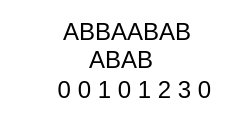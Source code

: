 <mxfile version="24.0.6" type="onedrive">
  <diagram name="第 1 页" id="JoRhOa_39hkZp3uALcYy">
    <mxGraphModel grid="1" page="1" gridSize="10" guides="1" tooltips="1" connect="1" arrows="1" fold="1" pageScale="1" pageWidth="827" pageHeight="1169" math="0" shadow="0">
      <root>
        <mxCell id="0" />
        <mxCell id="1" parent="0" />
        <mxCell id="8pli3Y9fvPYkEuydEIWl-1" value="&lt;div&gt;&amp;nbsp; ABBAABAB&lt;/div&gt;ABAB&lt;br&gt;&lt;div&gt;&amp;nbsp; &amp;nbsp; &amp;nbsp;0 0 1 0 1 2 3 0&amp;nbsp;&lt;br&gt;&lt;/div&gt;" style="text;html=1;align=center;verticalAlign=middle;resizable=0;points=[];autosize=1;strokeColor=none;fillColor=none;" vertex="1" parent="1">
          <mxGeometry x="160" y="163" width="120" height="60" as="geometry" />
        </mxCell>
      </root>
    </mxGraphModel>
  </diagram>
</mxfile>
